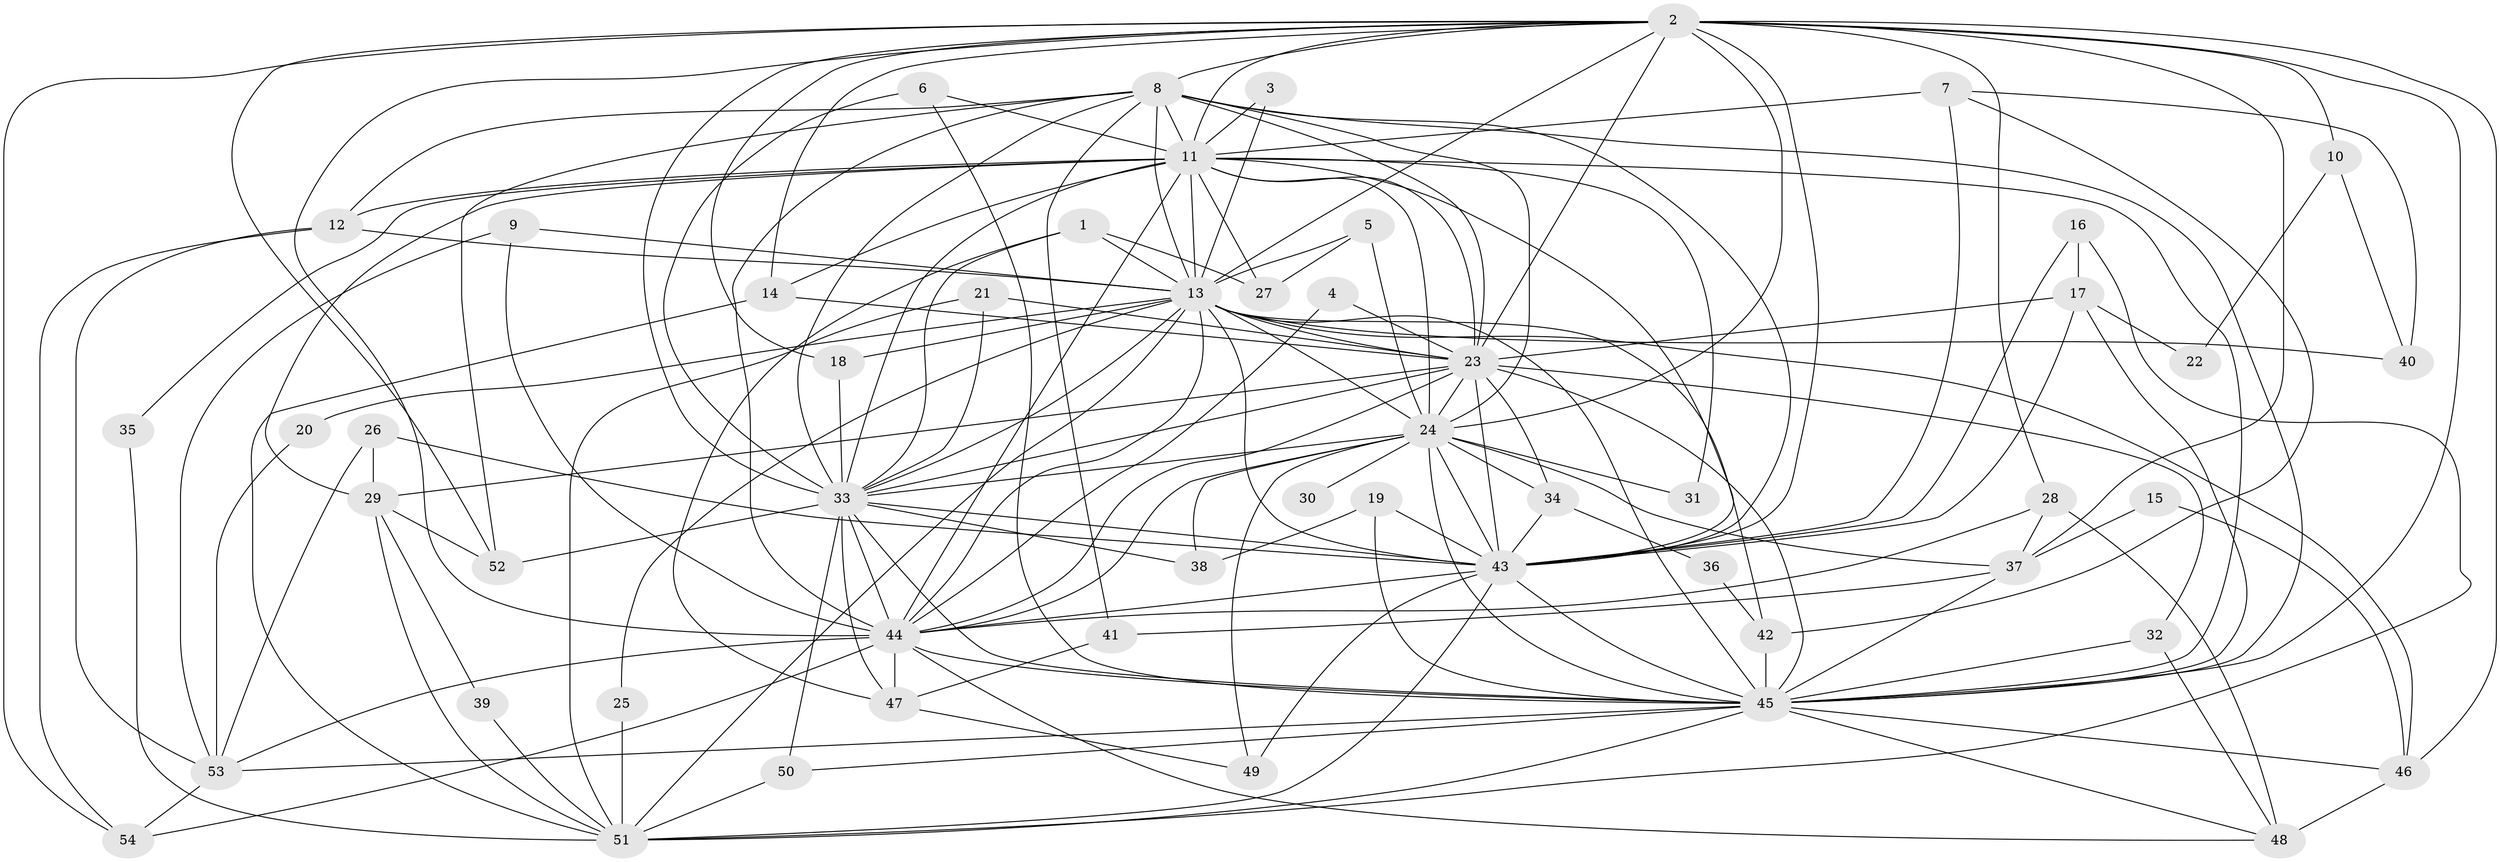 // original degree distribution, {19: 0.037383177570093455, 28: 0.009345794392523364, 18: 0.009345794392523364, 22: 0.009345794392523364, 17: 0.009345794392523364, 25: 0.009345794392523364, 21: 0.009345794392523364, 3: 0.16822429906542055, 5: 0.04672897196261682, 6: 0.018691588785046728, 4: 0.102803738317757, 2: 0.5514018691588785, 11: 0.009345794392523364, 7: 0.009345794392523364}
// Generated by graph-tools (version 1.1) at 2025/01/03/09/25 03:01:15]
// undirected, 54 vertices, 163 edges
graph export_dot {
graph [start="1"]
  node [color=gray90,style=filled];
  1;
  2;
  3;
  4;
  5;
  6;
  7;
  8;
  9;
  10;
  11;
  12;
  13;
  14;
  15;
  16;
  17;
  18;
  19;
  20;
  21;
  22;
  23;
  24;
  25;
  26;
  27;
  28;
  29;
  30;
  31;
  32;
  33;
  34;
  35;
  36;
  37;
  38;
  39;
  40;
  41;
  42;
  43;
  44;
  45;
  46;
  47;
  48;
  49;
  50;
  51;
  52;
  53;
  54;
  1 -- 13 [weight=1.0];
  1 -- 27 [weight=1.0];
  1 -- 33 [weight=1.0];
  1 -- 47 [weight=1.0];
  2 -- 8 [weight=1.0];
  2 -- 10 [weight=2.0];
  2 -- 11 [weight=1.0];
  2 -- 13 [weight=1.0];
  2 -- 14 [weight=1.0];
  2 -- 18 [weight=1.0];
  2 -- 23 [weight=1.0];
  2 -- 24 [weight=1.0];
  2 -- 28 [weight=1.0];
  2 -- 33 [weight=2.0];
  2 -- 37 [weight=1.0];
  2 -- 43 [weight=1.0];
  2 -- 44 [weight=1.0];
  2 -- 45 [weight=1.0];
  2 -- 46 [weight=1.0];
  2 -- 52 [weight=1.0];
  2 -- 54 [weight=1.0];
  3 -- 11 [weight=1.0];
  3 -- 13 [weight=1.0];
  4 -- 23 [weight=1.0];
  4 -- 44 [weight=1.0];
  5 -- 13 [weight=1.0];
  5 -- 24 [weight=1.0];
  5 -- 27 [weight=1.0];
  6 -- 11 [weight=1.0];
  6 -- 33 [weight=1.0];
  6 -- 45 [weight=1.0];
  7 -- 11 [weight=1.0];
  7 -- 40 [weight=1.0];
  7 -- 42 [weight=1.0];
  7 -- 43 [weight=1.0];
  8 -- 11 [weight=3.0];
  8 -- 12 [weight=1.0];
  8 -- 13 [weight=4.0];
  8 -- 23 [weight=1.0];
  8 -- 24 [weight=1.0];
  8 -- 33 [weight=1.0];
  8 -- 41 [weight=1.0];
  8 -- 43 [weight=2.0];
  8 -- 44 [weight=2.0];
  8 -- 45 [weight=3.0];
  8 -- 52 [weight=2.0];
  9 -- 13 [weight=1.0];
  9 -- 44 [weight=1.0];
  9 -- 53 [weight=1.0];
  10 -- 22 [weight=1.0];
  10 -- 40 [weight=1.0];
  11 -- 12 [weight=1.0];
  11 -- 13 [weight=2.0];
  11 -- 14 [weight=1.0];
  11 -- 23 [weight=1.0];
  11 -- 24 [weight=1.0];
  11 -- 27 [weight=1.0];
  11 -- 29 [weight=1.0];
  11 -- 31 [weight=1.0];
  11 -- 33 [weight=1.0];
  11 -- 35 [weight=1.0];
  11 -- 43 [weight=1.0];
  11 -- 44 [weight=2.0];
  11 -- 45 [weight=1.0];
  12 -- 13 [weight=1.0];
  12 -- 53 [weight=1.0];
  12 -- 54 [weight=1.0];
  13 -- 18 [weight=1.0];
  13 -- 20 [weight=1.0];
  13 -- 23 [weight=2.0];
  13 -- 24 [weight=1.0];
  13 -- 25 [weight=1.0];
  13 -- 33 [weight=2.0];
  13 -- 40 [weight=1.0];
  13 -- 42 [weight=1.0];
  13 -- 43 [weight=2.0];
  13 -- 44 [weight=1.0];
  13 -- 45 [weight=1.0];
  13 -- 46 [weight=1.0];
  13 -- 51 [weight=1.0];
  14 -- 23 [weight=1.0];
  14 -- 51 [weight=1.0];
  15 -- 37 [weight=1.0];
  15 -- 46 [weight=1.0];
  16 -- 17 [weight=1.0];
  16 -- 43 [weight=1.0];
  16 -- 51 [weight=1.0];
  17 -- 22 [weight=1.0];
  17 -- 23 [weight=1.0];
  17 -- 43 [weight=1.0];
  17 -- 45 [weight=1.0];
  18 -- 33 [weight=1.0];
  19 -- 38 [weight=1.0];
  19 -- 43 [weight=1.0];
  19 -- 45 [weight=2.0];
  20 -- 53 [weight=1.0];
  21 -- 23 [weight=1.0];
  21 -- 33 [weight=1.0];
  21 -- 51 [weight=1.0];
  23 -- 24 [weight=2.0];
  23 -- 29 [weight=1.0];
  23 -- 32 [weight=1.0];
  23 -- 33 [weight=1.0];
  23 -- 34 [weight=1.0];
  23 -- 43 [weight=1.0];
  23 -- 44 [weight=1.0];
  23 -- 45 [weight=2.0];
  24 -- 30 [weight=1.0];
  24 -- 31 [weight=1.0];
  24 -- 33 [weight=1.0];
  24 -- 34 [weight=1.0];
  24 -- 37 [weight=1.0];
  24 -- 38 [weight=1.0];
  24 -- 43 [weight=1.0];
  24 -- 44 [weight=1.0];
  24 -- 45 [weight=2.0];
  24 -- 49 [weight=1.0];
  25 -- 51 [weight=1.0];
  26 -- 29 [weight=1.0];
  26 -- 43 [weight=1.0];
  26 -- 53 [weight=1.0];
  28 -- 37 [weight=1.0];
  28 -- 44 [weight=1.0];
  28 -- 48 [weight=1.0];
  29 -- 39 [weight=1.0];
  29 -- 51 [weight=1.0];
  29 -- 52 [weight=1.0];
  32 -- 45 [weight=1.0];
  32 -- 48 [weight=1.0];
  33 -- 38 [weight=1.0];
  33 -- 43 [weight=1.0];
  33 -- 44 [weight=1.0];
  33 -- 45 [weight=1.0];
  33 -- 47 [weight=1.0];
  33 -- 50 [weight=1.0];
  33 -- 52 [weight=1.0];
  34 -- 36 [weight=1.0];
  34 -- 43 [weight=1.0];
  35 -- 51 [weight=1.0];
  36 -- 42 [weight=1.0];
  37 -- 41 [weight=1.0];
  37 -- 45 [weight=1.0];
  39 -- 51 [weight=1.0];
  41 -- 47 [weight=1.0];
  42 -- 45 [weight=1.0];
  43 -- 44 [weight=1.0];
  43 -- 45 [weight=1.0];
  43 -- 49 [weight=1.0];
  43 -- 51 [weight=1.0];
  44 -- 45 [weight=1.0];
  44 -- 47 [weight=1.0];
  44 -- 48 [weight=1.0];
  44 -- 53 [weight=1.0];
  44 -- 54 [weight=1.0];
  45 -- 46 [weight=1.0];
  45 -- 48 [weight=1.0];
  45 -- 50 [weight=1.0];
  45 -- 51 [weight=1.0];
  45 -- 53 [weight=1.0];
  46 -- 48 [weight=1.0];
  47 -- 49 [weight=1.0];
  50 -- 51 [weight=1.0];
  53 -- 54 [weight=1.0];
}
